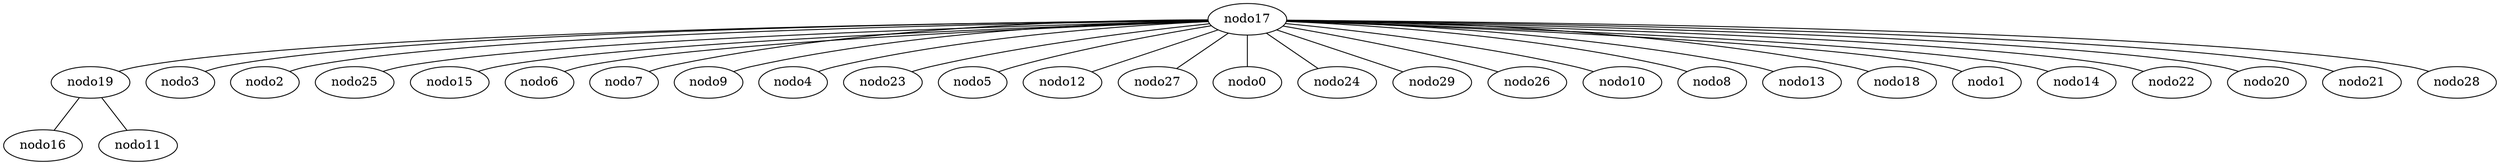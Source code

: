 graph X {
 17 [label="nodo17"];
 19 [label="nodo19"];
 3 [label="nodo3"];
 2 [label="nodo2"];
 25 [label="nodo25"];
 15 [label="nodo15"];
 6 [label="nodo6"];
 7 [label="nodo7"];
 9 [label="nodo9"];
 4 [label="nodo4"];
 23 [label="nodo23"];
 5 [label="nodo5"];
 12 [label="nodo12"];
 27 [label="nodo27"];
 0 [label="nodo0"];
 24 [label="nodo24"];
 29 [label="nodo29"];
 26 [label="nodo26"];
 10 [label="nodo10"];
 8 [label="nodo8"];
 13 [label="nodo13"];
 18 [label="nodo18"];
 1 [label="nodo1"];
 14 [label="nodo14"];
 22 [label="nodo22"];
 20 [label="nodo20"];
 21 [label="nodo21"];
 28 [label="nodo28"];
 16 [label="nodo16"];
 11 [label="nodo11"];
  17 -- 19 ;
  17 -- 3 ;
  17 -- 2 ;
  17 -- 25 ;
  17 -- 15 ;
  17 -- 6 ;
  17 -- 7 ;
  17 -- 9 ;
  17 -- 4 ;
  17 -- 23 ;
  17 -- 5 ;
  17 -- 12 ;
  17 -- 27 ;
  17 -- 0 ;
  17 -- 24 ;
  17 -- 29 ;
  17 -- 26 ;
  17 -- 10 ;
  17 -- 8 ;
  17 -- 13 ;
  17 -- 18 ;
  17 -- 1 ;
  17 -- 14 ;
  17 -- 22 ;
  17 -- 20 ;
  17 -- 21 ;
  17 -- 28 ;
  19 -- 16 ;
  19 -- 11 ;
}
